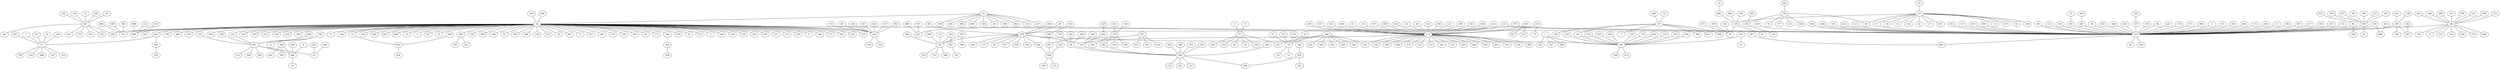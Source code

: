 graph {508 [label="115" level=1];
2 [label="443" level=2];
3 [label="453" level=4];
4 [label="320" level=2];
509 [label="494" level=1];
5 [label="105" level=1];
387 [label="25" level=4];
724 [label="38" level=2];
853 [label="859" level=2];
85 [label="129" level=1];
72 [label="3" level=2];
10 [label="21" level=1];
11 [label="452" level=3];
13 [label="64" level=1];
14 [label="96" level=1];
521 [label="113" level=1];
15 [label="412" level=1];
522 [label="73" level=4];
17 [label="37" level=4];
18 [label="305" level=2];
524 [label="408" level=2];
20 [label="271" level=2];
21 [label="441" level=2];
525 [label="139" level=4];
22 [label="333" level=1];
23 [label="389" level=2];
165 [label="569" level=3];
29 [label="131" level=2];
532 [label="459" level=2];
33 [label="268" level=4];
34 [label="1" level=2];
536 [label="180" level=1];
537 [label="480" level=1];
541 [label="261" level=2];
258 [label="400" level=4];
40 [label="375" level=1];
545 [label="366" level=1];
265 [label="308" level=3];
43 [label="776" level=4];
45 [label="188" level=3];
550 [label="499" level=2];
863 [label="791" level=2];
47 [label="326" level=3];
50 [label="93" level=1];
51 [label="543" level=3];
559 [label="69" level=2];
179 [label="560" level=2];
563 [label="34" level=4];
57 [label="351" level=2];
679 [label="229" level=4];
58 [label="820" level=1];
568 [label="845" level=4];
181 [label="128" level=1];
62 [label="518" level=2];
63 [label="462" level=4];
573 [label="6" level=1];
64 [label="151" level=3];
575 [label="190" level=4];
252 [label="483" level=3];
68 [label="135" level=1];
577 [label="14" level=1];
380 [label="158" level=2];
580 [label="264" level=3];
70 [label="196" level=4];
442 [label="655" level=2];
582 [label="118" level=4];
74 [label="53" level=3];
76 [label="29" level=2];
584 [label="421" level=2];
77 [label="138" level=4];
925 [label="340" level=1];
79 [label="361" level=2];
327 [label="15" level=2];
83 [label="60" level=2];
84 [label="68" level=2];
592 [label="141" level=1];
89 [label="356" level=2];
598 [label="245" level=2];
92 [label="304" level=4];
102 [label="170" level=1];
602 [label="63" level=1];
567 [label="177" level=2];
619 [label="316" level=2];
66 [label="150" level=4];
96 [label="537" level=2];
98 [label="171" level=3];
591 [label="566" level=4];
610 [label="47" level=1];
611 [label="486" level=2];
934 [label="56" level=2];
437 [label="106" level=1];
104 [label="17" level=1];
613 [label="194" level=3];
107 [label="395" level=3];
616 [label="679" level=1];
108 [label="515" level=3];
849 [label="166" level=1];
618 [label="51" level=2];
111 [label="550" level=2];
926 [label="222" level=2];
113 [label="490" level=3];
624 [label="58" level=1];
189 [label="5" level=1];
695 [label="425" level=4];
632 [label="103" level=2];
119 [label="199" level=2];
723 [label="481" level=3];
726 [label="474" level=1];
121 [label="88" level=4];
122 [label="83" level=1];
635 [label="82" level=1];
637 [label="183" level=1];
640 [label="495" level=1];
126 [label="448" level=3];
127 [label="803" level=4];
798 [label="295" level=1];
645 [label="284" level=3];
137 [label="525" level=3];
646 [label="317" level=1];
828 [label="593" level=3];
648 [label="39" level=2];
140 [label="321" level=2];
141 [label="466" level=2];
143 [label="195" level=4];
866 [label="186" level=4];
875 [label="27" level=2];
883 [label="932" level=1];
899 [label="376" level=2];
151 [label="365" level=1];
152 [label="420" level=1];
154 [label="411" level=1];
396 [label="236" level=2];
918 [label="32" level=4];
158 [label="209" level=1];
159 [label="288" level=4];
661 [label="360" level=4];
163 [label="509" level=2];
860 [label="232" level=1];
528 [label="323" level=4];
167 [label="223" level=2];
668 [label="174" level=2];
672 [label="45" level=2];
174 [label="133" level=1];
675 [label="311" level=4];
175 [label="179" level=2];
676 [label="409" level=1];
178 [label="176" level=4];
227 [label="165" level=1];
180 [label="329" level=1];
680 [label="430" level=2];
182 [label="478" level=3];
183 [label="283" level=1];
393 [label="309" level=3];
302 [label="529" level=4];
185 [label="362" level=2];
203 [label="562" level=4];
55 [label="16" level=1];
187 [label="20" level=2];
115 [label="301" level=1];
191 [label="358" level=2];
963 [label="57" level=2];
412 [label="608" level=4];
810 [label="310" level=4];
195 [label="422" level=3];
198 [label="145" level=2];
172 [label="883" level=4];
32 [label="251" level=4];
194 [label="592" level=4];
222 [label="447" level=2];
210 [label="327" level=4];
678 [label="342" level=2];
213 [label="184" level=2];
214 [label="238" level=3];
711 [label="707" level=4];
712 [label="458" level=2];
215 [label="306" level=2];
254 [label="13" level=1];
256 [label="544" level=4];
716 [label="214" level=2];
717 [label="809" level=2];
727 [label="394" level=4];
719 [label="273" level=4];
221 [label="303" level=1];
721 [label="373" level=3];
707 [label="482" level=2];
224 [label="219" level=3];
631 [label="367" level=1];
310 [label="167" level=2];
288 [label="601" level=4];
872 [label="498" level=1];
230 [label="399" level=3];
286 [label="252" level=1];
729 [label="8" level=4];
731 [label="880" level=4];
733 [label="23" level=1];
634 [label="764" level=1];
737 [label="204" level=4];
287 [label="9" level=4];
301 [label="143" level=2];
709 [label="10" level=2];
241 [label="654" level=4];
744 [label="531" level=2];
244 [label="417" level=2];
745 [label="337" level=4];
746 [label="132" level=2];
246 [label="407" level=2];
247 [label="812" level=2];
751 [label="339" level=2];
752 [label="0" level=3];
713 [label="513" level=2];
759 [label="434" level=1];
257 [label="748" level=4];
782 [label="437" level=3];
259 [label="338" level=2];
558 [label="336" level=1];
764 [label="249" level=1];
765 [label="856" level=2];
587 [label="390" level=2];
264 [label="615" level=2];
267 [label="371" level=1];
25 [label="357" level=2];
269 [label="272" level=2];
769 [label="282" level=1];
771 [label="41" level=1];
772 [label="65" level=1];
774 [label="155" level=2];
776 [label="381" level=4];
276 [label="74" level=1];
780 [label="438" level=1];
279 [label="359" level=4];
280 [label="269" level=1];
673 [label="95" level=2];
783 [label="807" level=2];
281 [label="206" level=2];
787 [label="314" level=1];
788 [label="642" level=1];
789 [label="454" level=2];
551 [label="26" level=4];
728 [label="80" level=1];
791 [label="147" level=2];
792 [label="549" level=1];
793 [label="114" level=1];
761 [label="203" level=4];
795 [label="163" level=2];
291 [label="278" level=2];
796 [label="124" level=3];
813 [label="377" level=1];
299 [label="426" level=2];
799 [label="55" level=1];
800 [label="89" level=2];
831 [label="256" level=1];
803 [label="986" level=2];
304 [label="33" level=4];
847 [label="31" level=2];
307 [label="61" level=2];
806 [label="444" level=4];
807 [label="300" level=2];
809 [label="493" level=1];
479 [label="28" level=1];
315 [label="197" level=4];
316 [label="694" level=1];
904 [label="581" level=4];
815 [label="161" level=3];
320 [label="48" level=2];
322 [label="200" level=4];
816 [label="198" level=4];
817 [label="30" level=1];
818 [label="568" level=4];
819 [label="162" level=2];
325 [label="296" level=2];
326 [label="154" level=2];
823 [label="94" level=2];
138 [label="91" level=4];
825 [label="153" level=2];
826 [label="418" level=4];
981 [label="564" level=4];
830 [label="126" level=4];
134 [label="211" level=1];
834 [label="290" level=1];
837 [label="210" level=1];
841 [label="627" level=2];
839 [label="265" level=4];
840 [label="424" level=1];
341 [label="259" level=4];
56 [label="208" level=2];
344 [label="237" level=4];
346 [label="172" level=1];
349 [label="602" level=4];
350 [label="387" level=3];
433 [label="685" level=2];
506 [label="212" level=1];
355 [label="121" level=1];
515 [label="137" level=1];
850 [label="506" level=2];
851 [label="547" level=1];
852 [label="263" level=2];
105 [label="81" level=1];
854 [label="404" level=1];
361 [label="104" level=4];
414 [label="234" level=2];
857 [label="152" level=2];
398 [label="440" level=2];
233 [label="84" level=1];
900 [label="520" level=2];
482 [label="427" level=2];
827 [label="612" level=2];
197 [label="266" level=2];
292 [label="100" level=3];
368 [label="255" level=2];
370 [label="59" level=2];
371 [label="142" level=1];
450 [label="971" level=1];
375 [label="54" level=2];
650 [label="215" level=1];
876 [label="24" level=4];
377 [label="213" level=2];
878 [label="896" level=4];
337 [label="533" level=1];
564 [label="201" level=2];
382 [label="36" level=3];
383 [label="963" level=3];
651 [label="350" level=1];
887 [label="11" level=2];
389 [label="397" level=4];
391 [label="281" level=2];
886 [label="423" level=3];
889 [label="661" level=3];
352 [label="168" level=2];
136 [label="489" level=1];
892 [label="191" level=2];
893 [label="379" level=2];
277 [label="79" level=3];
399 [label="7" level=2];
894 [label="464" level=2];
401 [label="43" level=3];
896 [label="747" level=4];
403 [label="508" level=4];
654 [label="46" level=2];
408 [label="380" level=3];
693 [label="140" level=3];
409 [label="85" level=4];
576 [label="250" level=4];
439 [label="116" level=1];
453 [label="62" level=1];
656 [label="607" level=4];
416 [label="244" level=1];
490 [label="504" level=3];
418 [label="363" level=2];
420 [label="405" level=1];
507 [label="393" level=1];
243 [label="242" level=4];
913 [label="189" level=2];
914 [label="450" level=2];
915 [label="35" level=2];
916 [label="18" level=2];
157 [label="157" level=2];
428 [label="292" level=4];
432 [label="233" level=2];
921 [label="160" level=1];
922 [label="419" level=1];
924 [label="130" level=4];
324 [label="258" level=2];
607 [label="401" level=2];
612 [label="368" level=2];
622 [label="66" level=4];
927 [label="280" level=1];
443 [label="455" level=2];
930 [label="429" level=4];
444 [label="526" level=2];
445 [label="552" level=3];
177 [label="107" level=1];
662 [label="218" level=2];
936 [label="4" level=1];
939 [label="159" level=4];
451 [label="370" level=4];
73 [label="182" level=2];
905 [label="548" level=4];
454 [label="173" level=1];
455 [label="935" level=3];
944 [label="950" level=3];
457 [label="42" level=2];
946 [label="285" level=1];
949 [label="353" level=3];
461 [label="205" level=4];
463 [label="738" level=4];
955 [label="86" level=1];
466 [label="355" level=2];
956 [label="372" level=4];
957 [label="187" level=1];
864 [label="546" level=1];
471 [label="275" level=4];
473 [label="221" level=1];
829 [label="19" level=2];
329 [label="87" level=1];
566 [label="2" level=1];
481 [label="12" level=2];
862 [label="473" level=1];
441 [label="318" level=1];
484 [label="44" level=1];
968 [label="164" level=2];
486 [label="936" level=3];
969 [label="108" level=3];
970 [label="226" level=2];
488 [label="254" level=1];
777 [label="149" level=4];
973 [label="231" level=2];
908 [label="92" level=2];
333 [label="286" level=3];
336 [label="460" level=2];
978 [label="123" level=4];
923 [label="40" level=2];
496 [label="253" level=3];
497 [label="178" level=4];
980 [label="181" level=2];
499 [label="497" level=4];
948 [label="169" level=1];
983 [label="485" level=3];
204 [label="243" level=2];
508 -- 441;
2 -- 441;
3 -- 635;
4 -- 651;
509 -- 441;
5 -- 13;
387 -- 79;
724 -- 851;
853 -- 13;
85 -- 316;
72 -- 799;
10 -- 210;
10 -- 291;
10 -- 905;
10 -- 878;
10 -- 325;
10 -- 63;
10 -- 582;
10 -- 265;
10 -- 904;
10 -- 484;
10 -- 13;
11 -- 401;
13 -- 180;
13 -- 420;
13 -- 807;
13 -- 573;
13 -- 872;
13 -- 816;
13 -- 214;
13 -- 70;
13 -- 136;
13 -- 391;
13 -- 138;
13 -- 454;
13 -- 393;
13 -- 944;
13 -- 25;
13 -- 15;
13 -- 893;
13 -- 709;
13 -- 18;
13 -- 215;
13 -- 650;
13 -- 860;
13 -- 592;
13 -- 23;
13 -- 899;
13 -- 158;
13 -- 528;
13 -- 280;
13 -- 673;
13 -- 29;
13 -- 433;
13 -- 567;
13 -- 288;
13 -- 414;
13 -- 752;
13 -- 416;
13 -- 457;
13 -- 167;
13 -- 566;
13 -- 850;
13 -- 437;
13 -- 441;
13 -- 107;
13 -- 968;
13 -- 213;
13 -- 969;
13 -- 956;
13 -- 777;
13 -- 796;
13 -- 622;
13 -- 887;
13 -- 55;
13 -- 141;
13 -- 680;
13 -- 926;
13 -- 800;
13 -- 119;
13 -- 963;
13 -- 632;
13 -- 564;
13 -- 204;
13 -- 389;
13 -- 20;
13 -- 679;
13 -- 693;
13 -- 876;
14 -- 441;
521 -- 441;
15 -- 127;
15 -- 799;
522 -- 646;
17 -- 648;
524 -- 136;
21 -- 769;
525 -- 222;
22 -- 841;
22 -- 441;
23 -- 73;
23 -- 819;
165 -- 401;
532 -- 957;
33 -- 96;
34 -- 576;
34 -- 957;
34 -- 818;
34 -- 791;
536 -- 651;
537 -- 185;
537 -- 371;
537 -- 163;
537 -- 981;
537 -- 89;
537 -- 473;
537 -- 286;
537 -- 648;
541 -- 803;
258 -- 558;
40 -- 616;
40 -- 441;
545 -- 957;
43 -- 823;
45 -- 616;
550 -- 246;
863 -- 827;
863 -- 695;
863 -- 809;
863 -- 607;
47 -- 441;
50 -- 68;
51 -- 230;
559 -- 616;
179 -- 558;
563 -- 648;
57 -- 651;
58 -- 346;
568 -- 800;
181 -- 346;
62 -- 957;
64 -- 648;
575 -- 769;
252 -- 634;
68 -- 551;
68 -- 32;
68 -- 453;
68 -- 745;
68 -- 772;
68 -- 847;
68 -- 558;
68 -- 817;
68 -- 733;
68 -- 780;
68 -- 610;
68 -- 875;
68 -- 439;
577 -- 346;
380 -- 416;
580 -- 279;
580 -- 197;
580 -- 889;
442 -- 482;
442 -- 713;
442 -- 346;
74 -- 96;
76 -- 648;
584 -- 676;
77 -- 676;
925 -- 851;
79 -- 441;
327 -- 222;
83 -- 346;
84 -- 616;
592 -- 246;
598 -- 441;
92 -- 800;
102 -- 441;
602 -- 799;
619 -- 957;
66 -- 175;
96 -- 727;
96 -- 408;
96 -- 656;
96 -- 399;
96 -- 612;
96 -- 187;
98 -- 441;
591 -- 729;
591 -- 246;
610 -- 441;
611 -- 441;
934 -- 799;
437 -- 789;
104 -- 646;
613 -- 799;
616 -- 337;
616 -- 336;
616 -- 728;
616 -- 403;
616 -- 515;
616 -- 105;
616 -- 450;
616 -- 792;
616 -- 957;
616 -- 913;
108 -- 346;
849 -- 346;
618 -- 346;
111 -- 957;
111 -- 829;
113 -- 728;
624 -- 416;
189 -- 441;
723 -- 799;
726 -- 728;
726 -- 866;
121 -- 800;
122 -- 441;
635 -- 441;
635 -- 257;
637 -- 441;
640 -- 787;
126 -- 222;
127 -- 143;
798 -- 346;
645 -- 788;
137 -- 246;
646 -- 916;
646 -- 473;
646 -- 409;
646 -- 810;
646 -- 662;
646 -- 970;
828 -- 651;
648 -- 304;
648 -- 915;
140 -- 175;
883 -- 957;
151 -- 346;
152 -- 441;
154 -- 803;
154 -- 441;
396 -- 416;
918 -- 172;
159 -- 769;
661 -- 337;
668 -- 728;
672 -- 222;
174 -- 851;
675 -- 769;
175 -- 776;
175 -- 361;
175 -- 678;
175 -- 761;
676 -- 587;
676 -- 441;
676 -- 499;
178 -- 441;
227 -- 851;
182 -- 769;
183 -- 441;
302 -- 349;
203 -- 499;
55 -- 788;
187 -- 957;
115 -- 416;
191 -- 246;
412 -- 197;
195 -- 416;
198 -- 957;
172 -- 558;
194 -- 222;
222 -- 269;
222 -- 654;
222 -- 719;
222 -- 280;
222 -- 930;
222 -- 247;
678 -- 651;
711 -- 841;
712 -- 346;
254 -- 441;
256 -- 177;
716 -- 346;
717 -- 841;
221 -- 783;
221 -- 728;
721 -- 908;
707 -- 441;
224 -- 346;
224 -- 277;
631 -- 441;
310 -- 346;
230 -- 809;
731 -- 728;
634 -- 352;
634 -- 134;
634 -- 276;
634 -- 787;
634 -- 813;
634 -- 817;
737 -- 651;
287 -- 197;
301 -- 346;
241 -- 233;
744 -- 769;
244 -- 441;
746 -- 136;
246 -- 377;
246 -- 490;
246 -- 839;
246 -- 401;
246 -- 197;
751 -- 851;
759 -- 346;
782 -- 851;
259 -- 441;
558 -- 771;
558 -- 908;
764 -- 346;
765 -- 769;
264 -- 441;
267 -- 769;
769 -- 825;
769 -- 936;
769 -- 441;
769 -- 854;
769 -- 466;
769 -- 326;
769 -- 795;
769 -- 507;
774 -- 957;
783 -- 375;
281 -- 823;
787 -- 815;
788 -- 488;
789 -- 324;
728 -- 333;
728 -- 896;
728 -- 496;
792 -- 316;
793 -- 441;
299 -- 441;
799 -- 463;
799 -- 56;
799 -- 830;
799 -- 370;
799 -- 445;
831 -- 441;
307 -- 346;
806 -- 441;
809 -- 316;
479 -- 346;
315 -- 346;
316 -- 834;
316 -- 368;
320 -- 441;
322 -- 823;
823 -- 651;
826 -- 957;
837 -- 243;
837 -- 136;
840 -- 441;
341 -- 908;
344 -- 416;
346 -- 471;
346 -- 337;
346 -- 894;
346 -- 444;
346 -- 398;
346 -- 922;
346 -- 946;
346 -- 428;
346 -- 978;
346 -- 973;
346 -- 914;
346 -- 461;
346 -- 371;
346 -- 980;
346 -- 924;
346 -- 506;
346 -- 927;
349 -- 337;
350 -- 983;
355 -- 441;
851 -- 441;
851 -- 329;
852 -- 441;
857 -- 957;
233 -- 441;
900 -- 908;
197 -- 481;
292 -- 455;
337 -- 651;
382 -- 441;
383 -- 416;
651 -- 157;
651 -- 497;
651 -- 892;
651 -- 486;
886 -- 441;
416 -- 939;
416 -- 432;
418 -- 957;
921 -- 441;
443 -- 441;
177 -- 441;
451 -- 441;
455 -- 486;
455 -- 949;
955 -- 441;
957 -- 862;
957 -- 864;
441 -- 923;
441 -- 948;
441 -- 983;
}